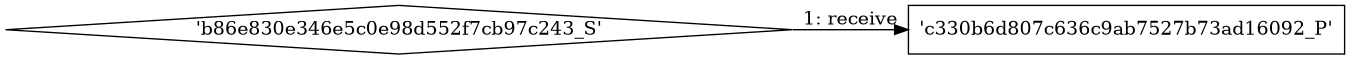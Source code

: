 digraph "D:\Learning\Paper\apt\基于CTI的攻击预警\Dataset\攻击图\ASGfromALLCTI\VirusTotal += CRDF France URL scanner.dot" {
rankdir="LR"
size="9"
fixedsize="false"
splines="true"
nodesep=0.3
ranksep=0
fontsize=10
overlap="scalexy"
engine= "neato"
	"'c330b6d807c636c9ab7527b73ad16092_P'" [node_type=Process shape=box]
	"'b86e830e346e5c0e98d552f7cb97c243_S'" [node_type=Socket shape=diamond]
	"'b86e830e346e5c0e98d552f7cb97c243_S'" -> "'c330b6d807c636c9ab7527b73ad16092_P'" [label="1: receive"]
}
